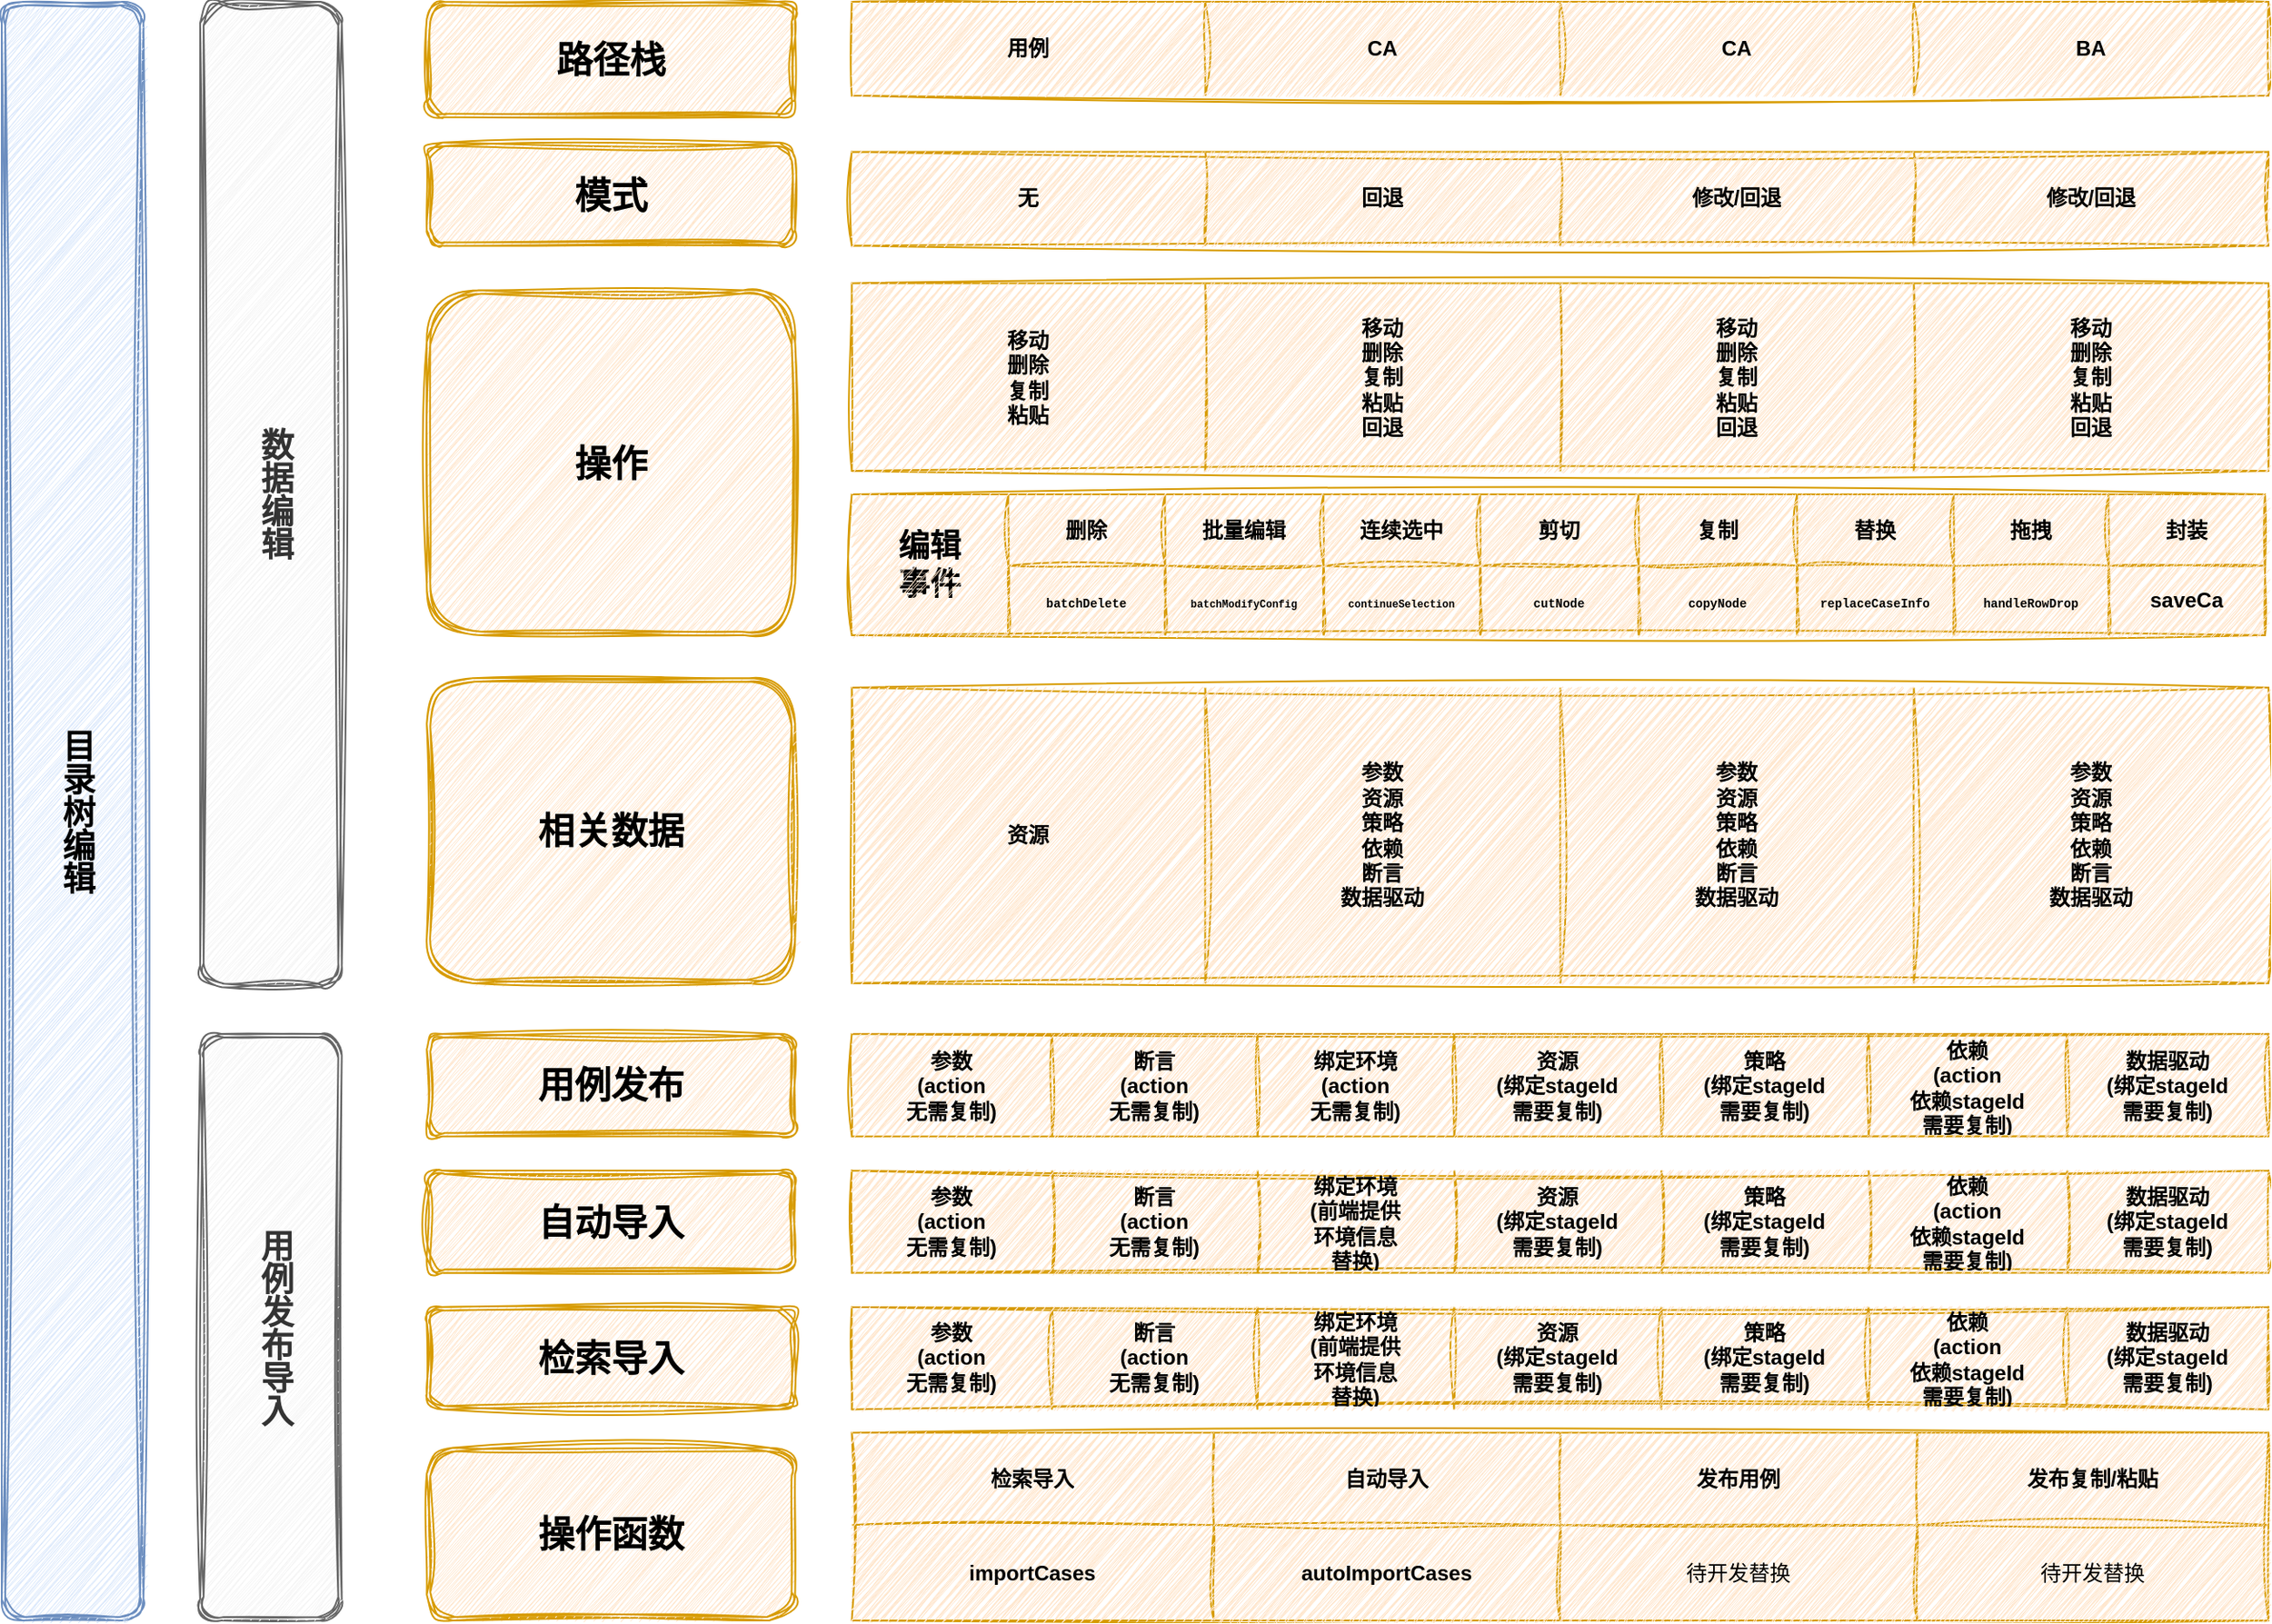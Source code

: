 <mxfile version="24.7.13">
  <diagram name="第 1 页" id="2jIvbOTID2RGHfevsf0Z">
    <mxGraphModel dx="1706" dy="1023" grid="0" gridSize="10" guides="1" tooltips="1" connect="1" arrows="1" fold="1" page="1" pageScale="1" pageWidth="1169" pageHeight="1654" math="0" shadow="0">
      <root>
        <mxCell id="0" />
        <mxCell id="1" parent="0" />
        <mxCell id="aJzNuYuJcPRWzjmUSJ6a-50" value="&lt;div style=&quot;&quot;&gt;&lt;span style=&quot;font-family: Verdana; background-color: initial;&quot;&gt;&lt;font style=&quot;font-size: 19px;&quot;&gt;&lt;b&gt;目录树编辑&lt;/b&gt;&lt;/font&gt;&lt;/span&gt;&lt;br&gt;&lt;/div&gt;" style="shape=ext;double=1;rounded=1;whiteSpace=wrap;html=1;align=center;verticalAlign=middle;fontFamily=Helvetica;fontSize=12;sketch=1;curveFitting=1;jiggle=2;fillColor=#dae8fc;strokeColor=#6c8ebf;horizontal=1;textDirection=vertical-lr;" parent="1" vertex="1">
          <mxGeometry x="370" y="160" width="81.375" height="930.0" as="geometry" />
        </mxCell>
        <mxCell id="kaHUVRl_LLqGkyTW9aTp-2" value="&lt;font face=&quot;Verdana&quot;&gt;&lt;span style=&quot;font-size: 19px;&quot;&gt;&lt;b&gt;数据编辑&lt;/b&gt;&lt;/span&gt;&lt;/font&gt;" style="shape=ext;double=1;rounded=1;whiteSpace=wrap;html=1;align=center;verticalAlign=middle;fontFamily=Helvetica;fontSize=12;sketch=1;curveFitting=1;jiggle=2;fillColor=#f5f5f5;strokeColor=#666666;horizontal=1;textDirection=vertical-lr;fontColor=#333333;" parent="1" vertex="1">
          <mxGeometry x="483.925" y="160" width="81.375" height="566.087" as="geometry" />
        </mxCell>
        <mxCell id="kaHUVRl_LLqGkyTW9aTp-3" value="&lt;font face=&quot;Verdana&quot;&gt;&lt;span style=&quot;font-size: 19px;&quot;&gt;&lt;b&gt;用例发布导入&lt;/b&gt;&lt;/span&gt;&lt;/font&gt;" style="shape=ext;double=1;rounded=1;whiteSpace=wrap;html=1;align=center;verticalAlign=middle;fontFamily=Helvetica;fontSize=12;sketch=1;curveFitting=1;jiggle=2;fillColor=#f5f5f5;strokeColor=#666666;horizontal=1;textDirection=vertical-lr;fontColor=#333333;" parent="1" vertex="1">
          <mxGeometry x="483.925" y="753.043" width="81.375" height="336.957" as="geometry" />
        </mxCell>
        <mxCell id="aJzNuYuJcPRWzjmUSJ6a-13" value="" style="shape=table;startSize=0;container=1;collapsible=0;childLayout=tableLayout;fillColor=#ffe6cc;strokeColor=#d79b00;sketch=1;curveFitting=1;jiggle=2;fontStyle=1;" parent="1" vertex="1">
          <mxGeometry x="858.25" y="160" width="813.75" height="53.913" as="geometry" />
        </mxCell>
        <mxCell id="aJzNuYuJcPRWzjmUSJ6a-14" value="" style="shape=tableRow;horizontal=0;startSize=0;swimlaneHead=0;swimlaneBody=0;strokeColor=#d79b00;top=0;left=0;bottom=0;right=0;collapsible=0;dropTarget=0;fillColor=#ffe6cc;points=[[0,0.5],[1,0.5]];portConstraint=eastwest;fontStyle=1;sketch=1;curveFitting=1;jiggle=2;" parent="aJzNuYuJcPRWzjmUSJ6a-13" vertex="1">
          <mxGeometry width="813.75" height="54" as="geometry" />
        </mxCell>
        <mxCell id="aJzNuYuJcPRWzjmUSJ6a-15" value="用例" style="shape=partialRectangle;html=1;whiteSpace=wrap;connectable=0;strokeColor=#d79b00;overflow=hidden;fillColor=#ffe6cc;top=0;left=0;bottom=0;right=0;pointerEvents=1;fontStyle=1;sketch=1;curveFitting=1;jiggle=2;" parent="aJzNuYuJcPRWzjmUSJ6a-14" vertex="1">
          <mxGeometry width="203" height="54" as="geometry">
            <mxRectangle width="203" height="54" as="alternateBounds" />
          </mxGeometry>
        </mxCell>
        <mxCell id="aJzNuYuJcPRWzjmUSJ6a-16" value="CA" style="shape=partialRectangle;html=1;whiteSpace=wrap;connectable=0;strokeColor=#d79b00;overflow=hidden;fillColor=#ffe6cc;top=0;left=0;bottom=0;right=0;pointerEvents=1;fontStyle=1;sketch=1;curveFitting=1;jiggle=2;" parent="aJzNuYuJcPRWzjmUSJ6a-14" vertex="1">
          <mxGeometry x="203" width="204" height="54" as="geometry">
            <mxRectangle width="204" height="54" as="alternateBounds" />
          </mxGeometry>
        </mxCell>
        <mxCell id="aJzNuYuJcPRWzjmUSJ6a-17" value="CA" style="shape=partialRectangle;html=1;whiteSpace=wrap;connectable=0;strokeColor=#d79b00;overflow=hidden;fillColor=#ffe6cc;top=0;left=0;bottom=0;right=0;pointerEvents=1;fontStyle=1;sketch=1;curveFitting=1;jiggle=2;" parent="aJzNuYuJcPRWzjmUSJ6a-14" vertex="1">
          <mxGeometry x="407" width="203" height="54" as="geometry">
            <mxRectangle width="203" height="54" as="alternateBounds" />
          </mxGeometry>
        </mxCell>
        <mxCell id="aJzNuYuJcPRWzjmUSJ6a-18" value="BA" style="shape=partialRectangle;html=1;whiteSpace=wrap;connectable=0;strokeColor=#d79b00;overflow=hidden;fillColor=#ffe6cc;top=0;left=0;bottom=0;right=0;pointerEvents=1;fontStyle=1;sketch=1;curveFitting=1;jiggle=2;" parent="aJzNuYuJcPRWzjmUSJ6a-14" vertex="1">
          <mxGeometry x="610" width="204" height="54" as="geometry">
            <mxRectangle width="204" height="54" as="alternateBounds" />
          </mxGeometry>
        </mxCell>
        <mxCell id="aJzNuYuJcPRWzjmUSJ6a-25" value="" style="shape=table;startSize=0;container=1;collapsible=0;childLayout=tableLayout;fillColor=#ffe6cc;strokeColor=#d79b00;sketch=1;curveFitting=1;jiggle=2;fontStyle=1;" parent="1" vertex="1">
          <mxGeometry x="858.25" y="321.739" width="813.75" height="107.826" as="geometry" />
        </mxCell>
        <mxCell id="aJzNuYuJcPRWzjmUSJ6a-26" value="" style="shape=tableRow;horizontal=0;startSize=0;swimlaneHead=0;swimlaneBody=0;strokeColor=#d79b00;top=0;left=0;bottom=0;right=0;collapsible=0;dropTarget=0;fillColor=#ffe6cc;points=[[0,0.5],[1,0.5]];portConstraint=eastwest;fontStyle=1;sketch=1;curveFitting=1;jiggle=2;" parent="aJzNuYuJcPRWzjmUSJ6a-25" vertex="1">
          <mxGeometry width="813.75" height="108" as="geometry" />
        </mxCell>
        <mxCell id="aJzNuYuJcPRWzjmUSJ6a-27" value="移动&lt;div&gt;删除&lt;/div&gt;&lt;div&gt;复制&lt;/div&gt;&lt;div&gt;粘贴&lt;/div&gt;" style="shape=partialRectangle;html=1;whiteSpace=wrap;connectable=0;strokeColor=#d79b00;overflow=hidden;fillColor=#ffe6cc;top=0;left=0;bottom=0;right=0;pointerEvents=1;fontStyle=1;sketch=1;curveFitting=1;jiggle=2;" parent="aJzNuYuJcPRWzjmUSJ6a-26" vertex="1">
          <mxGeometry width="203" height="108" as="geometry">
            <mxRectangle width="203" height="108" as="alternateBounds" />
          </mxGeometry>
        </mxCell>
        <mxCell id="aJzNuYuJcPRWzjmUSJ6a-28" value="移动&lt;div&gt;删除&lt;/div&gt;&lt;div&gt;复制&lt;/div&gt;&lt;div&gt;粘贴&lt;/div&gt;&lt;div&gt;回退&lt;/div&gt;" style="shape=partialRectangle;html=1;whiteSpace=wrap;connectable=0;strokeColor=#d79b00;overflow=hidden;fillColor=#ffe6cc;top=0;left=0;bottom=0;right=0;pointerEvents=1;fontStyle=1;sketch=1;curveFitting=1;jiggle=2;" parent="aJzNuYuJcPRWzjmUSJ6a-26" vertex="1">
          <mxGeometry x="203" width="204" height="108" as="geometry">
            <mxRectangle width="204" height="108" as="alternateBounds" />
          </mxGeometry>
        </mxCell>
        <mxCell id="aJzNuYuJcPRWzjmUSJ6a-29" value="移动&lt;div&gt;删除&lt;/div&gt;&lt;div&gt;复制&lt;/div&gt;&lt;div&gt;粘贴&lt;/div&gt;&lt;div&gt;回退&lt;/div&gt;" style="shape=partialRectangle;html=1;whiteSpace=wrap;connectable=0;strokeColor=#d79b00;overflow=hidden;fillColor=#ffe6cc;top=0;left=0;bottom=0;right=0;pointerEvents=1;fontStyle=1;sketch=1;curveFitting=1;jiggle=2;" parent="aJzNuYuJcPRWzjmUSJ6a-26" vertex="1">
          <mxGeometry x="407" width="203" height="108" as="geometry">
            <mxRectangle width="203" height="108" as="alternateBounds" />
          </mxGeometry>
        </mxCell>
        <mxCell id="aJzNuYuJcPRWzjmUSJ6a-30" value="移动&lt;div&gt;删除&lt;/div&gt;&lt;div&gt;复制&lt;/div&gt;&lt;div&gt;粘贴&lt;/div&gt;&lt;div&gt;回退&lt;/div&gt;" style="shape=partialRectangle;html=1;whiteSpace=wrap;connectable=0;strokeColor=#d79b00;overflow=hidden;fillColor=#ffe6cc;top=0;left=0;bottom=0;right=0;pointerEvents=1;fontStyle=1;sketch=1;curveFitting=1;jiggle=2;" parent="aJzNuYuJcPRWzjmUSJ6a-26" vertex="1">
          <mxGeometry x="610" width="204" height="108" as="geometry">
            <mxRectangle width="204" height="108" as="alternateBounds" />
          </mxGeometry>
        </mxCell>
        <mxCell id="aJzNuYuJcPRWzjmUSJ6a-31" value="" style="shape=table;startSize=0;container=1;collapsible=0;childLayout=tableLayout;fillColor=#ffe6cc;strokeColor=#d79b00;sketch=1;curveFitting=1;jiggle=2;fontStyle=1;" parent="1" vertex="1">
          <mxGeometry x="858.25" y="246.261" width="813.75" height="53.913" as="geometry" />
        </mxCell>
        <mxCell id="aJzNuYuJcPRWzjmUSJ6a-32" value="" style="shape=tableRow;horizontal=0;startSize=0;swimlaneHead=0;swimlaneBody=0;strokeColor=#d79b00;top=0;left=0;bottom=0;right=0;collapsible=0;dropTarget=0;fillColor=#ffe6cc;points=[[0,0.5],[1,0.5]];portConstraint=eastwest;fontStyle=1;sketch=1;curveFitting=1;jiggle=2;" parent="aJzNuYuJcPRWzjmUSJ6a-31" vertex="1">
          <mxGeometry width="813.75" height="54" as="geometry" />
        </mxCell>
        <mxCell id="aJzNuYuJcPRWzjmUSJ6a-33" value="无" style="shape=partialRectangle;html=1;whiteSpace=wrap;connectable=0;strokeColor=#d79b00;overflow=hidden;fillColor=#ffe6cc;top=0;left=0;bottom=0;right=0;pointerEvents=1;fontStyle=1;sketch=1;curveFitting=1;jiggle=2;" parent="aJzNuYuJcPRWzjmUSJ6a-32" vertex="1">
          <mxGeometry width="203" height="54" as="geometry">
            <mxRectangle width="203" height="54" as="alternateBounds" />
          </mxGeometry>
        </mxCell>
        <mxCell id="aJzNuYuJcPRWzjmUSJ6a-34" value="回退" style="shape=partialRectangle;html=1;whiteSpace=wrap;connectable=0;strokeColor=#d79b00;overflow=hidden;fillColor=#ffe6cc;top=0;left=0;bottom=0;right=0;pointerEvents=1;fontStyle=1;sketch=1;curveFitting=1;jiggle=2;" parent="aJzNuYuJcPRWzjmUSJ6a-32" vertex="1">
          <mxGeometry x="203" width="204" height="54" as="geometry">
            <mxRectangle width="204" height="54" as="alternateBounds" />
          </mxGeometry>
        </mxCell>
        <mxCell id="aJzNuYuJcPRWzjmUSJ6a-35" value="修改/回退" style="shape=partialRectangle;html=1;whiteSpace=wrap;connectable=0;strokeColor=#d79b00;overflow=hidden;fillColor=#ffe6cc;top=0;left=0;bottom=0;right=0;pointerEvents=1;fontStyle=1;sketch=1;curveFitting=1;jiggle=2;" parent="aJzNuYuJcPRWzjmUSJ6a-32" vertex="1">
          <mxGeometry x="407" width="203" height="54" as="geometry">
            <mxRectangle width="203" height="54" as="alternateBounds" />
          </mxGeometry>
        </mxCell>
        <mxCell id="aJzNuYuJcPRWzjmUSJ6a-36" value="修改/回退" style="shape=partialRectangle;html=1;whiteSpace=wrap;connectable=0;strokeColor=#d79b00;overflow=hidden;fillColor=#ffe6cc;top=0;left=0;bottom=0;right=0;pointerEvents=1;fontStyle=1;sketch=1;curveFitting=1;jiggle=2;" parent="aJzNuYuJcPRWzjmUSJ6a-32" vertex="1">
          <mxGeometry x="610" width="204" height="54" as="geometry">
            <mxRectangle width="204" height="54" as="alternateBounds" />
          </mxGeometry>
        </mxCell>
        <mxCell id="aJzNuYuJcPRWzjmUSJ6a-39" value="" style="shape=table;startSize=0;container=1;collapsible=0;childLayout=tableLayout;fillColor=#ffe6cc;strokeColor=#d79b00;sketch=1;curveFitting=1;jiggle=2;fontStyle=1;" parent="1" vertex="1">
          <mxGeometry x="858.25" y="554.023" width="813.75" height="169.826" as="geometry" />
        </mxCell>
        <mxCell id="aJzNuYuJcPRWzjmUSJ6a-40" value="" style="shape=tableRow;horizontal=0;startSize=0;swimlaneHead=0;swimlaneBody=0;strokeColor=#d79b00;top=0;left=0;bottom=0;right=0;collapsible=0;dropTarget=0;fillColor=#ffe6cc;points=[[0,0.5],[1,0.5]];portConstraint=eastwest;fontStyle=1;sketch=1;curveFitting=1;jiggle=2;" parent="aJzNuYuJcPRWzjmUSJ6a-39" vertex="1">
          <mxGeometry width="813.75" height="170" as="geometry" />
        </mxCell>
        <mxCell id="aJzNuYuJcPRWzjmUSJ6a-41" value="资源" style="shape=partialRectangle;html=1;whiteSpace=wrap;connectable=0;strokeColor=#d79b00;overflow=hidden;fillColor=#ffe6cc;top=0;left=0;bottom=0;right=0;pointerEvents=1;fontStyle=1;sketch=1;curveFitting=1;jiggle=2;" parent="aJzNuYuJcPRWzjmUSJ6a-40" vertex="1">
          <mxGeometry width="203" height="170" as="geometry">
            <mxRectangle width="203" height="170" as="alternateBounds" />
          </mxGeometry>
        </mxCell>
        <mxCell id="aJzNuYuJcPRWzjmUSJ6a-42" value="&lt;div&gt;参数&lt;/div&gt;资源&lt;div&gt;策略&lt;/div&gt;&lt;div&gt;依赖&lt;/div&gt;&lt;div&gt;断言&lt;/div&gt;&lt;div&gt;数据驱动&lt;/div&gt;" style="shape=partialRectangle;html=1;whiteSpace=wrap;connectable=0;strokeColor=#d79b00;overflow=hidden;fillColor=#ffe6cc;top=0;left=0;bottom=0;right=0;pointerEvents=1;fontStyle=1;sketch=1;curveFitting=1;jiggle=2;" parent="aJzNuYuJcPRWzjmUSJ6a-40" vertex="1">
          <mxGeometry x="203" width="204" height="170" as="geometry">
            <mxRectangle width="204" height="170" as="alternateBounds" />
          </mxGeometry>
        </mxCell>
        <mxCell id="aJzNuYuJcPRWzjmUSJ6a-43" value="&lt;div&gt;参数&lt;/div&gt;资源&lt;div&gt;策略&lt;/div&gt;&lt;div&gt;依赖&lt;/div&gt;&lt;div&gt;断言&lt;/div&gt;&lt;div&gt;数据驱动&lt;/div&gt;" style="shape=partialRectangle;html=1;whiteSpace=wrap;connectable=0;strokeColor=#d79b00;overflow=hidden;fillColor=#ffe6cc;top=0;left=0;bottom=0;right=0;pointerEvents=1;fontStyle=1;sketch=1;curveFitting=1;jiggle=2;" parent="aJzNuYuJcPRWzjmUSJ6a-40" vertex="1">
          <mxGeometry x="407" width="203" height="170" as="geometry">
            <mxRectangle width="203" height="170" as="alternateBounds" />
          </mxGeometry>
        </mxCell>
        <mxCell id="aJzNuYuJcPRWzjmUSJ6a-44" value="&lt;div&gt;参数&lt;/div&gt;资源&lt;div&gt;策略&lt;/div&gt;&lt;div&gt;依赖&lt;/div&gt;&lt;div&gt;断言&lt;/div&gt;&lt;div&gt;数据驱动&lt;/div&gt;" style="shape=partialRectangle;html=1;whiteSpace=wrap;connectable=0;strokeColor=#d79b00;overflow=hidden;fillColor=#ffe6cc;top=0;left=0;bottom=0;right=0;pointerEvents=1;fontStyle=1;sketch=1;curveFitting=1;jiggle=2;" parent="aJzNuYuJcPRWzjmUSJ6a-40" vertex="1">
          <mxGeometry x="610" width="204" height="170" as="geometry">
            <mxRectangle width="204" height="170" as="alternateBounds" />
          </mxGeometry>
        </mxCell>
        <mxCell id="aJzNuYuJcPRWzjmUSJ6a-46" value="&lt;span style=&quot;font-size: 21px; font-weight: 700; text-wrap: nowrap;&quot;&gt;路径栈&lt;/span&gt;" style="shape=ext;double=1;rounded=1;whiteSpace=wrap;html=1;strokeColor=#d79b00;align=center;verticalAlign=middle;fontFamily=Helvetica;fontSize=12;fillColor=#ffe6cc;sketch=1;curveFitting=1;jiggle=2;" parent="1" vertex="1">
          <mxGeometry x="614.125" y="160.0" width="211.575" height="66.259" as="geometry" />
        </mxCell>
        <mxCell id="aJzNuYuJcPRWzjmUSJ6a-47" value="&lt;span style=&quot;font-size: 21px; text-wrap: nowrap;&quot;&gt;&lt;b&gt;操作&lt;/b&gt;&lt;/span&gt;" style="shape=ext;double=1;rounded=1;whiteSpace=wrap;html=1;strokeColor=#d79b00;align=center;verticalAlign=middle;fontFamily=Helvetica;fontSize=12;fillColor=#ffe6cc;sketch=1;curveFitting=1;jiggle=2;" parent="1" vertex="1">
          <mxGeometry x="614.125" y="325.783" width="211.575" height="198.13" as="geometry" />
        </mxCell>
        <mxCell id="aJzNuYuJcPRWzjmUSJ6a-48" value="&lt;span style=&quot;font-size: 21px; font-weight: 700; text-wrap: nowrap;&quot;&gt;模式&lt;/span&gt;" style="shape=ext;double=1;rounded=1;whiteSpace=wrap;html=1;strokeColor=#d79b00;align=center;verticalAlign=middle;fontFamily=Helvetica;fontSize=12;fillColor=#ffe6cc;sketch=1;curveFitting=1;jiggle=2;" parent="1" vertex="1">
          <mxGeometry x="614.125" y="240.87" width="211.575" height="59.304" as="geometry" />
        </mxCell>
        <mxCell id="aJzNuYuJcPRWzjmUSJ6a-49" value="&lt;span style=&quot;font-size: 21px; font-weight: 700; text-wrap: nowrap;&quot;&gt;相关数据&lt;/span&gt;" style="shape=ext;double=1;rounded=1;whiteSpace=wrap;html=1;strokeColor=#d79b00;align=center;verticalAlign=middle;fontFamily=Helvetica;fontSize=12;fillColor=#ffe6cc;sketch=1;curveFitting=1;jiggle=2;" parent="1" vertex="1">
          <mxGeometry x="614.125" y="548.632" width="211.575" height="175.217" as="geometry" />
        </mxCell>
        <mxCell id="kaHUVRl_LLqGkyTW9aTp-51" value="" style="shape=table;startSize=0;container=1;collapsible=0;childLayout=tableLayout;sketch=1;curveFitting=1;jiggle=2;fillColor=#ffe6cc;strokeColor=#d79b00;fontStyle=1" parent="1" vertex="1">
          <mxGeometry x="858.25" y="443.04" width="811.75" height="80.87" as="geometry" />
        </mxCell>
        <mxCell id="kaHUVRl_LLqGkyTW9aTp-52" value="" style="shape=tableRow;horizontal=0;startSize=0;swimlaneHead=0;swimlaneBody=0;strokeColor=#d79b00;top=0;left=0;bottom=0;right=0;collapsible=0;dropTarget=0;fillColor=#ffe6cc;points=[[0,0.5],[1,0.5]];portConstraint=eastwest;sketch=1;curveFitting=1;jiggle=2;fontStyle=1" parent="kaHUVRl_LLqGkyTW9aTp-51" vertex="1">
          <mxGeometry width="811.75" height="41" as="geometry" />
        </mxCell>
        <mxCell id="kaHUVRl_LLqGkyTW9aTp-53" value="&lt;font style=&quot;font-size: 18px;&quot;&gt;&lt;span&gt;编辑&lt;/span&gt;&lt;/font&gt;&lt;div style=&quot;font-size: 18px;&quot;&gt;&lt;font style=&quot;font-size: 18px;&quot;&gt;&lt;span&gt;事件&lt;/span&gt;&lt;/font&gt;&lt;/div&gt;" style="shape=partialRectangle;html=1;whiteSpace=wrap;connectable=0;strokeColor=#d79b00;overflow=hidden;fillColor=#ffe6cc;top=0;left=0;bottom=0;right=0;pointerEvents=1;sketch=1;curveFitting=1;jiggle=2;rowspan=2;colspan=1;fontStyle=1" parent="kaHUVRl_LLqGkyTW9aTp-52" vertex="1">
          <mxGeometry width="90" height="81" as="geometry">
            <mxRectangle width="90" height="41" as="alternateBounds" />
          </mxGeometry>
        </mxCell>
        <mxCell id="kaHUVRl_LLqGkyTW9aTp-54" value="&lt;span&gt;删除&lt;/span&gt;" style="shape=partialRectangle;html=1;whiteSpace=wrap;connectable=0;strokeColor=#d79b00;overflow=hidden;fillColor=#ffe6cc;top=0;left=0;bottom=0;right=0;pointerEvents=1;sketch=1;curveFitting=1;jiggle=2;fontStyle=1" parent="kaHUVRl_LLqGkyTW9aTp-52" vertex="1">
          <mxGeometry x="90" width="90" height="41" as="geometry">
            <mxRectangle width="90" height="41" as="alternateBounds" />
          </mxGeometry>
        </mxCell>
        <mxCell id="kaHUVRl_LLqGkyTW9aTp-55" value="&lt;span&gt;批量编辑&lt;/span&gt;" style="shape=partialRectangle;html=1;whiteSpace=wrap;connectable=0;strokeColor=#d79b00;overflow=hidden;fillColor=#ffe6cc;top=0;left=0;bottom=0;right=0;pointerEvents=1;sketch=1;curveFitting=1;jiggle=2;fontStyle=1" parent="kaHUVRl_LLqGkyTW9aTp-52" vertex="1">
          <mxGeometry x="180" width="91" height="41" as="geometry">
            <mxRectangle width="91" height="41" as="alternateBounds" />
          </mxGeometry>
        </mxCell>
        <mxCell id="kaHUVRl_LLqGkyTW9aTp-56" value="&lt;span style=&quot;&quot;&gt;连续选中&lt;/span&gt;" style="shape=partialRectangle;html=1;whiteSpace=wrap;connectable=0;strokeColor=#d79b00;overflow=hidden;fillColor=#ffe6cc;top=0;left=0;bottom=0;right=0;pointerEvents=1;sketch=1;curveFitting=1;jiggle=2;fontStyle=1" parent="kaHUVRl_LLqGkyTW9aTp-52" vertex="1">
          <mxGeometry x="271" width="90" height="41" as="geometry">
            <mxRectangle width="90" height="41" as="alternateBounds" />
          </mxGeometry>
        </mxCell>
        <mxCell id="kaHUVRl_LLqGkyTW9aTp-57" value="&lt;span style=&quot;&quot;&gt;剪切&lt;/span&gt;" style="shape=partialRectangle;html=1;whiteSpace=wrap;connectable=0;strokeColor=#d79b00;overflow=hidden;fillColor=#ffe6cc;top=0;left=0;bottom=0;right=0;pointerEvents=1;sketch=1;curveFitting=1;jiggle=2;fontStyle=1" parent="kaHUVRl_LLqGkyTW9aTp-52" vertex="1">
          <mxGeometry x="361" width="91" height="41" as="geometry">
            <mxRectangle width="91" height="41" as="alternateBounds" />
          </mxGeometry>
        </mxCell>
        <mxCell id="kaHUVRl_LLqGkyTW9aTp-58" value="&lt;span style=&quot;&quot;&gt;复制&lt;/span&gt;" style="shape=partialRectangle;html=1;whiteSpace=wrap;connectable=0;strokeColor=#d79b00;overflow=hidden;fillColor=#ffe6cc;top=0;left=0;bottom=0;right=0;pointerEvents=1;sketch=1;curveFitting=1;jiggle=2;fontStyle=1" parent="kaHUVRl_LLqGkyTW9aTp-52" vertex="1">
          <mxGeometry x="452" width="91" height="41" as="geometry">
            <mxRectangle width="91" height="41" as="alternateBounds" />
          </mxGeometry>
        </mxCell>
        <mxCell id="kaHUVRl_LLqGkyTW9aTp-59" value="&lt;span style=&quot;&quot;&gt;替换&lt;/span&gt;" style="shape=partialRectangle;html=1;whiteSpace=wrap;connectable=0;strokeColor=#d79b00;overflow=hidden;fillColor=#ffe6cc;top=0;left=0;bottom=0;right=0;pointerEvents=1;sketch=1;curveFitting=1;jiggle=2;fontStyle=1" parent="kaHUVRl_LLqGkyTW9aTp-52" vertex="1">
          <mxGeometry x="543" width="90" height="41" as="geometry">
            <mxRectangle width="90" height="41" as="alternateBounds" />
          </mxGeometry>
        </mxCell>
        <mxCell id="kaHUVRl_LLqGkyTW9aTp-84" value="&lt;span style=&quot;&quot;&gt;拖拽&lt;/span&gt;" style="shape=partialRectangle;html=1;whiteSpace=wrap;connectable=0;strokeColor=#d79b00;overflow=hidden;fillColor=#ffe6cc;top=0;left=0;bottom=0;right=0;pointerEvents=1;sketch=1;curveFitting=1;jiggle=2;fontStyle=1" parent="kaHUVRl_LLqGkyTW9aTp-52" vertex="1">
          <mxGeometry x="633" width="89" height="41" as="geometry">
            <mxRectangle width="89" height="41" as="alternateBounds" />
          </mxGeometry>
        </mxCell>
        <mxCell id="EVQt4OnS-cqMupzdGhZp-2" value="&lt;span style=&quot;&quot;&gt;封装&lt;/span&gt;" style="shape=partialRectangle;html=1;whiteSpace=wrap;connectable=0;strokeColor=#d79b00;overflow=hidden;fillColor=#ffe6cc;top=0;left=0;bottom=0;right=0;pointerEvents=1;sketch=1;curveFitting=1;jiggle=2;fontStyle=1" vertex="1" parent="kaHUVRl_LLqGkyTW9aTp-52">
          <mxGeometry x="722" width="90" height="41" as="geometry">
            <mxRectangle width="90" height="41" as="alternateBounds" />
          </mxGeometry>
        </mxCell>
        <mxCell id="kaHUVRl_LLqGkyTW9aTp-60" value="" style="shape=tableRow;horizontal=0;startSize=0;swimlaneHead=0;swimlaneBody=0;strokeColor=#d79b00;top=0;left=0;bottom=0;right=0;collapsible=0;dropTarget=0;fillColor=#ffe6cc;points=[[0,0.5],[1,0.5]];portConstraint=eastwest;sketch=1;curveFitting=1;jiggle=2;fontStyle=1" parent="kaHUVRl_LLqGkyTW9aTp-51" vertex="1">
          <mxGeometry y="41" width="811.75" height="40" as="geometry" />
        </mxCell>
        <mxCell id="kaHUVRl_LLqGkyTW9aTp-61" value="" style="shape=partialRectangle;html=1;whiteSpace=wrap;connectable=0;strokeColor=#b85450;overflow=hidden;fillColor=#f8cecc;top=0;left=0;bottom=0;right=0;pointerEvents=1;sketch=1;curveFitting=1;jiggle=2;" parent="kaHUVRl_LLqGkyTW9aTp-60" vertex="1" visible="0">
          <mxGeometry width="90" height="40" as="geometry">
            <mxRectangle width="90" height="40" as="alternateBounds" />
          </mxGeometry>
        </mxCell>
        <mxCell id="kaHUVRl_LLqGkyTW9aTp-62" value="&lt;span style=&quot;font-family: Consolas, &amp;quot;Courier New&amp;quot;, monospace; font-size: 7px; white-space: pre;&quot;&gt;batchDelete&lt;/span&gt;" style="shape=partialRectangle;html=1;whiteSpace=wrap;connectable=0;strokeColor=#d79b00;overflow=hidden;fillColor=#ffe6cc;top=0;left=0;bottom=0;right=0;pointerEvents=1;sketch=1;curveFitting=1;jiggle=2;fontStyle=1" parent="kaHUVRl_LLqGkyTW9aTp-60" vertex="1">
          <mxGeometry x="90" width="90" height="40" as="geometry">
            <mxRectangle width="90" height="40" as="alternateBounds" />
          </mxGeometry>
        </mxCell>
        <mxCell id="kaHUVRl_LLqGkyTW9aTp-63" value="&lt;span style=&quot;font-family: Consolas, &amp;quot;Courier New&amp;quot;, monospace; white-space: pre;&quot;&gt;&lt;font style=&quot;font-size: 6px;&quot;&gt;batchModifyConfig&lt;/font&gt;&lt;/span&gt;" style="shape=partialRectangle;html=1;whiteSpace=wrap;connectable=0;strokeColor=#d79b00;overflow=hidden;fillColor=#ffe6cc;top=0;left=0;bottom=0;right=0;pointerEvents=1;sketch=1;curveFitting=1;jiggle=2;fontStyle=1" parent="kaHUVRl_LLqGkyTW9aTp-60" vertex="1">
          <mxGeometry x="180" width="91" height="40" as="geometry">
            <mxRectangle width="91" height="40" as="alternateBounds" />
          </mxGeometry>
        </mxCell>
        <mxCell id="kaHUVRl_LLqGkyTW9aTp-64" value="&lt;span style=&quot;font-family: Consolas, &amp;quot;Courier New&amp;quot;, monospace; font-size: 6px; white-space: pre;&quot;&gt;continueSelection&lt;/span&gt;" style="shape=partialRectangle;html=1;whiteSpace=wrap;connectable=0;strokeColor=#d79b00;overflow=hidden;fillColor=#ffe6cc;top=0;left=0;bottom=0;right=0;pointerEvents=1;sketch=1;curveFitting=1;jiggle=2;fontStyle=1" parent="kaHUVRl_LLqGkyTW9aTp-60" vertex="1">
          <mxGeometry x="271" width="90" height="40" as="geometry">
            <mxRectangle width="90" height="40" as="alternateBounds" />
          </mxGeometry>
        </mxCell>
        <mxCell id="kaHUVRl_LLqGkyTW9aTp-65" value="&lt;span style=&quot;font-family: Consolas, &amp;quot;Courier New&amp;quot;, monospace; font-size: 7px; white-space: pre;&quot;&gt;cutNode&lt;/span&gt;" style="shape=partialRectangle;html=1;whiteSpace=wrap;connectable=0;strokeColor=#d79b00;overflow=hidden;fillColor=#ffe6cc;top=0;left=0;bottom=0;right=0;pointerEvents=1;sketch=1;curveFitting=1;jiggle=2;fontStyle=1" parent="kaHUVRl_LLqGkyTW9aTp-60" vertex="1">
          <mxGeometry x="361" width="91" height="40" as="geometry">
            <mxRectangle width="91" height="40" as="alternateBounds" />
          </mxGeometry>
        </mxCell>
        <mxCell id="kaHUVRl_LLqGkyTW9aTp-66" value="&lt;span style=&quot;font-family: Consolas, &amp;quot;Courier New&amp;quot;, monospace; font-size: 7px; white-space: pre;&quot;&gt;copyNode&lt;/span&gt;" style="shape=partialRectangle;html=1;whiteSpace=wrap;connectable=0;strokeColor=#d79b00;overflow=hidden;fillColor=#ffe6cc;top=0;left=0;bottom=0;right=0;pointerEvents=1;sketch=1;curveFitting=1;jiggle=2;fontStyle=1" parent="kaHUVRl_LLqGkyTW9aTp-60" vertex="1">
          <mxGeometry x="452" width="91" height="40" as="geometry">
            <mxRectangle width="91" height="40" as="alternateBounds" />
          </mxGeometry>
        </mxCell>
        <mxCell id="kaHUVRl_LLqGkyTW9aTp-67" value="&lt;span style=&quot;font-family: Consolas, &amp;quot;Courier New&amp;quot;, monospace; font-size: 7px; white-space: pre;&quot;&gt;replaceCaseInfo&lt;/span&gt;" style="shape=partialRectangle;html=1;whiteSpace=wrap;connectable=0;strokeColor=#d79b00;overflow=hidden;fillColor=#ffe6cc;top=0;left=0;bottom=0;right=0;pointerEvents=1;sketch=1;curveFitting=1;jiggle=2;fontStyle=1" parent="kaHUVRl_LLqGkyTW9aTp-60" vertex="1">
          <mxGeometry x="543" width="90" height="40" as="geometry">
            <mxRectangle width="90" height="40" as="alternateBounds" />
          </mxGeometry>
        </mxCell>
        <mxCell id="kaHUVRl_LLqGkyTW9aTp-85" value="&lt;span style=&quot;font-family: Consolas, &amp;quot;Courier New&amp;quot;, monospace; font-size: 7px; white-space: pre;&quot;&gt;handleRowDrop&lt;/span&gt;" style="shape=partialRectangle;html=1;whiteSpace=wrap;connectable=0;strokeColor=#d79b00;overflow=hidden;fillColor=#ffe6cc;top=0;left=0;bottom=0;right=0;pointerEvents=1;sketch=1;curveFitting=1;jiggle=2;fontStyle=1" parent="kaHUVRl_LLqGkyTW9aTp-60" vertex="1">
          <mxGeometry x="633" width="89" height="40" as="geometry">
            <mxRectangle width="89" height="40" as="alternateBounds" />
          </mxGeometry>
        </mxCell>
        <mxCell id="EVQt4OnS-cqMupzdGhZp-3" value="&lt;span&gt;saveCa&lt;/span&gt;" style="shape=partialRectangle;html=1;whiteSpace=wrap;connectable=0;strokeColor=#d79b00;overflow=hidden;fillColor=#ffe6cc;top=0;left=0;bottom=0;right=0;pointerEvents=1;sketch=1;curveFitting=1;jiggle=2;fontStyle=1" vertex="1" parent="kaHUVRl_LLqGkyTW9aTp-60">
          <mxGeometry x="722" width="90" height="40" as="geometry">
            <mxRectangle width="90" height="40" as="alternateBounds" />
          </mxGeometry>
        </mxCell>
        <mxCell id="kaHUVRl_LLqGkyTW9aTp-92" value="&lt;span style=&quot;font-size: 21px; text-wrap: nowrap;&quot;&gt;&lt;b&gt;自动导入&lt;/b&gt;&lt;/span&gt;" style="shape=ext;double=1;rounded=1;whiteSpace=wrap;html=1;strokeColor=#d79b00;align=center;verticalAlign=middle;fontFamily=Helvetica;fontSize=12;fillColor=#ffe6cc;sketch=1;curveFitting=1;jiggle=2;" parent="1" vertex="1">
          <mxGeometry x="614.125" y="831.46" width="211.575" height="58.819" as="geometry" />
        </mxCell>
        <mxCell id="kaHUVRl_LLqGkyTW9aTp-93" value="&lt;span style=&quot;font-size: 21px; text-wrap: nowrap;&quot;&gt;&lt;b&gt;检索导入&lt;/b&gt;&lt;/span&gt;" style="shape=ext;double=1;rounded=1;whiteSpace=wrap;html=1;strokeColor=#d79b00;align=center;verticalAlign=middle;fontFamily=Helvetica;fontSize=12;fillColor=#ffe6cc;sketch=1;curveFitting=1;jiggle=2;" parent="1" vertex="1">
          <mxGeometry x="614.125" y="909.877" width="211.575" height="58.819" as="geometry" />
        </mxCell>
        <mxCell id="kaHUVRl_LLqGkyTW9aTp-94" value="&lt;span style=&quot;font-size: 21px; text-wrap: nowrap;&quot;&gt;&lt;b&gt;用例发布&lt;/b&gt;&lt;/span&gt;" style="shape=ext;double=1;rounded=1;whiteSpace=wrap;html=1;strokeColor=#d79b00;align=center;verticalAlign=middle;fontFamily=Helvetica;fontSize=12;fillColor=#ffe6cc;sketch=1;curveFitting=1;jiggle=2;" parent="1" vertex="1">
          <mxGeometry x="614.125" y="753.043" width="211.575" height="58.819" as="geometry" />
        </mxCell>
        <mxCell id="kaHUVRl_LLqGkyTW9aTp-117" value="" style="shape=table;startSize=0;container=1;collapsible=0;childLayout=tableLayout;sketch=1;curveFitting=1;jiggle=2;fillColor=#ffe6cc;strokeColor=#d79b00;" parent="1" vertex="1">
          <mxGeometry x="858.25" y="753.043" width="813.75" height="58.819" as="geometry" />
        </mxCell>
        <mxCell id="kaHUVRl_LLqGkyTW9aTp-118" value="" style="shape=tableRow;horizontal=0;startSize=0;swimlaneHead=0;swimlaneBody=0;strokeColor=#d79b00;top=0;left=0;bottom=0;right=0;collapsible=0;dropTarget=0;fillColor=#ffe6cc;points=[[0,0.5],[1,0.5]];portConstraint=eastwest;sketch=1;curveFitting=1;jiggle=2;" parent="kaHUVRl_LLqGkyTW9aTp-117" vertex="1">
          <mxGeometry width="813.75" height="59" as="geometry" />
        </mxCell>
        <mxCell id="kaHUVRl_LLqGkyTW9aTp-119" value="&lt;div style=&quot;font-weight: 700;&quot;&gt;参数&lt;/div&gt;&lt;div style=&quot;font-weight: 700;&quot;&gt;(action&lt;/div&gt;&lt;div style=&quot;font-weight: 700;&quot;&gt;无需复制)&lt;/div&gt;" style="shape=partialRectangle;html=1;whiteSpace=wrap;connectable=0;strokeColor=#d79b00;overflow=hidden;fillColor=#ffe6cc;top=0;left=0;bottom=0;right=0;pointerEvents=1;sketch=1;curveFitting=1;jiggle=2;" parent="kaHUVRl_LLqGkyTW9aTp-118" vertex="1">
          <mxGeometry width="115" height="59" as="geometry">
            <mxRectangle width="115" height="59" as="alternateBounds" />
          </mxGeometry>
        </mxCell>
        <mxCell id="kaHUVRl_LLqGkyTW9aTp-120" value="&lt;div style=&quot;font-weight: 700;&quot;&gt;&lt;div&gt;断言&lt;/div&gt;&lt;div&gt;&lt;div&gt;(action&lt;/div&gt;&lt;div&gt;无需复制)&lt;/div&gt;&lt;/div&gt;&lt;/div&gt;" style="shape=partialRectangle;html=1;whiteSpace=wrap;connectable=0;strokeColor=#d79b00;overflow=hidden;fillColor=#ffe6cc;top=0;left=0;bottom=0;right=0;pointerEvents=1;sketch=1;curveFitting=1;jiggle=2;" parent="kaHUVRl_LLqGkyTW9aTp-118" vertex="1">
          <mxGeometry x="115" width="118" height="59" as="geometry">
            <mxRectangle width="118" height="59" as="alternateBounds" />
          </mxGeometry>
        </mxCell>
        <mxCell id="kaHUVRl_LLqGkyTW9aTp-121" value="&lt;div style=&quot;font-weight: 700;&quot;&gt;&lt;b&gt;绑定环境&lt;/b&gt;&lt;br style=&quot;font-weight: 400;&quot;&gt;&lt;div style=&quot;font-weight: 400;&quot;&gt;&lt;div style=&quot;font-weight: 700;&quot;&gt;&lt;div&gt;(&lt;span style=&quot;background-color: initial;&quot;&gt;action&lt;/span&gt;&lt;/div&gt;&lt;div&gt;&lt;span style=&quot;background-color: initial;&quot;&gt;无需复制&lt;/span&gt;&lt;span style=&quot;background-color: initial;&quot;&gt;)&lt;/span&gt;&lt;/div&gt;&lt;/div&gt;&lt;/div&gt;&lt;/div&gt;" style="shape=partialRectangle;html=1;whiteSpace=wrap;connectable=0;strokeColor=#d79b00;overflow=hidden;fillColor=#ffe6cc;top=0;left=0;bottom=0;right=0;pointerEvents=1;sketch=1;curveFitting=1;jiggle=2;" parent="kaHUVRl_LLqGkyTW9aTp-118" vertex="1">
          <mxGeometry x="233" width="113" height="59" as="geometry">
            <mxRectangle width="113" height="59" as="alternateBounds" />
          </mxGeometry>
        </mxCell>
        <mxCell id="kaHUVRl_LLqGkyTW9aTp-122" value="&lt;span style=&quot;font-weight: 700;&quot;&gt;资源&lt;/span&gt;&lt;div&gt;&lt;div style=&quot;font-weight: 700;&quot;&gt;(绑定stageId&lt;/div&gt;&lt;div style=&quot;font-weight: 700;&quot;&gt;需要复制&lt;span style=&quot;background-color: initial;&quot;&gt;)&lt;/span&gt;&lt;/div&gt;&lt;/div&gt;" style="shape=partialRectangle;html=1;whiteSpace=wrap;connectable=0;strokeColor=#d79b00;overflow=hidden;fillColor=#ffe6cc;top=0;left=0;bottom=0;right=0;pointerEvents=1;sketch=1;curveFitting=1;jiggle=2;" parent="kaHUVRl_LLqGkyTW9aTp-118" vertex="1">
          <mxGeometry x="346" width="119" height="59" as="geometry">
            <mxRectangle width="119" height="59" as="alternateBounds" />
          </mxGeometry>
        </mxCell>
        <mxCell id="kaHUVRl_LLqGkyTW9aTp-123" value="&lt;div style=&quot;font-weight: 700;&quot;&gt;策略&lt;/div&gt;&lt;div style=&quot;font-weight: 700;&quot;&gt;&lt;div&gt;(绑定stageId&lt;/div&gt;&lt;div&gt;需要复制&lt;span style=&quot;background-color: initial;&quot;&gt;)&lt;/span&gt;&lt;/div&gt;&lt;/div&gt;" style="shape=partialRectangle;html=1;whiteSpace=wrap;connectable=0;strokeColor=#d79b00;overflow=hidden;fillColor=#ffe6cc;top=0;left=0;bottom=0;right=0;pointerEvents=1;sketch=1;curveFitting=1;jiggle=2;" parent="kaHUVRl_LLqGkyTW9aTp-118" vertex="1">
          <mxGeometry x="465" width="119" height="59" as="geometry">
            <mxRectangle width="119" height="59" as="alternateBounds" />
          </mxGeometry>
        </mxCell>
        <mxCell id="kaHUVRl_LLqGkyTW9aTp-124" value="&lt;div style=&quot;font-weight: 700;&quot;&gt;依赖&lt;/div&gt;&lt;div style=&quot;font-weight: 700;&quot;&gt;&lt;div&gt;(action&lt;/div&gt;&lt;div&gt;依赖stageId&lt;/div&gt;&lt;div&gt;需要复制)&lt;/div&gt;&lt;/div&gt;" style="shape=partialRectangle;html=1;whiteSpace=wrap;connectable=0;strokeColor=#d79b00;overflow=hidden;fillColor=#ffe6cc;top=0;left=0;bottom=0;right=0;pointerEvents=1;sketch=1;curveFitting=1;jiggle=2;" parent="kaHUVRl_LLqGkyTW9aTp-118" vertex="1">
          <mxGeometry x="584" width="114" height="59" as="geometry">
            <mxRectangle width="114" height="59" as="alternateBounds" />
          </mxGeometry>
        </mxCell>
        <mxCell id="kaHUVRl_LLqGkyTW9aTp-141" value="&lt;div style=&quot;font-weight: 700;&quot;&gt;数据驱动&lt;div style=&quot;font-weight: 400;&quot;&gt;&lt;div style=&quot;font-weight: 700;&quot;&gt;&lt;div&gt;(绑定stageId&lt;/div&gt;&lt;div&gt;需要复制&lt;span style=&quot;background-color: initial;&quot;&gt;)&lt;/span&gt;&lt;/div&gt;&lt;/div&gt;&lt;/div&gt;&lt;/div&gt;" style="shape=partialRectangle;html=1;whiteSpace=wrap;connectable=0;strokeColor=#d79b00;overflow=hidden;fillColor=#ffe6cc;top=0;left=0;bottom=0;right=0;pointerEvents=1;sketch=1;curveFitting=1;jiggle=2;" parent="kaHUVRl_LLqGkyTW9aTp-118" vertex="1">
          <mxGeometry x="698" width="116" height="59" as="geometry">
            <mxRectangle width="116" height="59" as="alternateBounds" />
          </mxGeometry>
        </mxCell>
        <mxCell id="kaHUVRl_LLqGkyTW9aTp-142" value="" style="shape=table;startSize=0;container=1;collapsible=0;childLayout=tableLayout;sketch=1;curveFitting=1;jiggle=2;fillColor=#ffe6cc;strokeColor=#d79b00;" parent="1" vertex="1">
          <mxGeometry x="858.25" y="831.46" width="813.75" height="58.819" as="geometry" />
        </mxCell>
        <mxCell id="kaHUVRl_LLqGkyTW9aTp-143" value="" style="shape=tableRow;horizontal=0;startSize=0;swimlaneHead=0;swimlaneBody=0;strokeColor=#d79b00;top=0;left=0;bottom=0;right=0;collapsible=0;dropTarget=0;fillColor=#ffe6cc;points=[[0,0.5],[1,0.5]];portConstraint=eastwest;sketch=1;curveFitting=1;jiggle=2;" parent="kaHUVRl_LLqGkyTW9aTp-142" vertex="1">
          <mxGeometry width="813.75" height="59" as="geometry" />
        </mxCell>
        <mxCell id="kaHUVRl_LLqGkyTW9aTp-144" value="&lt;div style=&quot;font-weight: 700;&quot;&gt;参数&lt;/div&gt;&lt;div style=&quot;font-weight: 700;&quot;&gt;(action&lt;/div&gt;&lt;div style=&quot;font-weight: 700;&quot;&gt;无需复制)&lt;/div&gt;" style="shape=partialRectangle;html=1;whiteSpace=wrap;connectable=0;strokeColor=#d79b00;overflow=hidden;fillColor=#ffe6cc;top=0;left=0;bottom=0;right=0;pointerEvents=1;sketch=1;curveFitting=1;jiggle=2;" parent="kaHUVRl_LLqGkyTW9aTp-143" vertex="1">
          <mxGeometry width="115" height="59" as="geometry">
            <mxRectangle width="115" height="59" as="alternateBounds" />
          </mxGeometry>
        </mxCell>
        <mxCell id="kaHUVRl_LLqGkyTW9aTp-145" value="&lt;div style=&quot;font-weight: 700;&quot;&gt;&lt;div&gt;断言&lt;/div&gt;&lt;div&gt;&lt;div&gt;(action&lt;/div&gt;&lt;div&gt;无需复制)&lt;/div&gt;&lt;/div&gt;&lt;/div&gt;" style="shape=partialRectangle;html=1;whiteSpace=wrap;connectable=0;strokeColor=#d79b00;overflow=hidden;fillColor=#ffe6cc;top=0;left=0;bottom=0;right=0;pointerEvents=1;sketch=1;curveFitting=1;jiggle=2;" parent="kaHUVRl_LLqGkyTW9aTp-143" vertex="1">
          <mxGeometry x="115" width="118" height="59" as="geometry">
            <mxRectangle width="118" height="59" as="alternateBounds" />
          </mxGeometry>
        </mxCell>
        <mxCell id="kaHUVRl_LLqGkyTW9aTp-146" value="&lt;div style=&quot;font-weight: 700;&quot;&gt;&lt;b&gt;绑定环境&lt;/b&gt;&lt;br style=&quot;font-weight: 400;&quot;&gt;&lt;div style=&quot;font-weight: 400;&quot;&gt;&lt;div style=&quot;font-weight: 700;&quot;&gt;&lt;div&gt;(前端提供&lt;/div&gt;&lt;div&gt;&lt;span style=&quot;background-color: initial;&quot;&gt;环境信息&lt;/span&gt;&lt;/div&gt;&lt;div&gt;&lt;span style=&quot;background-color: initial;&quot;&gt;替换)&lt;/span&gt;&lt;/div&gt;&lt;/div&gt;&lt;/div&gt;&lt;/div&gt;" style="shape=partialRectangle;html=1;whiteSpace=wrap;connectable=0;strokeColor=#d79b00;overflow=hidden;fillColor=#ffe6cc;top=0;left=0;bottom=0;right=0;pointerEvents=1;sketch=1;curveFitting=1;jiggle=2;" parent="kaHUVRl_LLqGkyTW9aTp-143" vertex="1">
          <mxGeometry x="233" width="113" height="59" as="geometry">
            <mxRectangle width="113" height="59" as="alternateBounds" />
          </mxGeometry>
        </mxCell>
        <mxCell id="kaHUVRl_LLqGkyTW9aTp-147" value="&lt;span style=&quot;font-weight: 700;&quot;&gt;资源&lt;/span&gt;&lt;div&gt;&lt;div style=&quot;font-weight: 700;&quot;&gt;(绑定stageId&lt;/div&gt;&lt;div style=&quot;font-weight: 700;&quot;&gt;需要复制&lt;span style=&quot;background-color: initial;&quot;&gt;)&lt;/span&gt;&lt;/div&gt;&lt;/div&gt;" style="shape=partialRectangle;html=1;whiteSpace=wrap;connectable=0;strokeColor=#d79b00;overflow=hidden;fillColor=#ffe6cc;top=0;left=0;bottom=0;right=0;pointerEvents=1;sketch=1;curveFitting=1;jiggle=2;" parent="kaHUVRl_LLqGkyTW9aTp-143" vertex="1">
          <mxGeometry x="346" width="119" height="59" as="geometry">
            <mxRectangle width="119" height="59" as="alternateBounds" />
          </mxGeometry>
        </mxCell>
        <mxCell id="kaHUVRl_LLqGkyTW9aTp-148" value="&lt;div style=&quot;font-weight: 700;&quot;&gt;策略&lt;/div&gt;&lt;div style=&quot;font-weight: 700;&quot;&gt;&lt;div&gt;(绑定stageId&lt;/div&gt;&lt;div&gt;需要复制&lt;span style=&quot;background-color: initial;&quot;&gt;)&lt;/span&gt;&lt;/div&gt;&lt;/div&gt;" style="shape=partialRectangle;html=1;whiteSpace=wrap;connectable=0;strokeColor=#d79b00;overflow=hidden;fillColor=#ffe6cc;top=0;left=0;bottom=0;right=0;pointerEvents=1;sketch=1;curveFitting=1;jiggle=2;" parent="kaHUVRl_LLqGkyTW9aTp-143" vertex="1">
          <mxGeometry x="465" width="119" height="59" as="geometry">
            <mxRectangle width="119" height="59" as="alternateBounds" />
          </mxGeometry>
        </mxCell>
        <mxCell id="kaHUVRl_LLqGkyTW9aTp-149" value="&lt;div style=&quot;font-weight: 700;&quot;&gt;依赖&lt;/div&gt;&lt;div style=&quot;font-weight: 700;&quot;&gt;&lt;div&gt;(action&lt;/div&gt;&lt;div&gt;依赖stageId&lt;/div&gt;&lt;div&gt;需要复制)&lt;/div&gt;&lt;/div&gt;" style="shape=partialRectangle;html=1;whiteSpace=wrap;connectable=0;strokeColor=#d79b00;overflow=hidden;fillColor=#ffe6cc;top=0;left=0;bottom=0;right=0;pointerEvents=1;sketch=1;curveFitting=1;jiggle=2;" parent="kaHUVRl_LLqGkyTW9aTp-143" vertex="1">
          <mxGeometry x="584" width="114" height="59" as="geometry">
            <mxRectangle width="114" height="59" as="alternateBounds" />
          </mxGeometry>
        </mxCell>
        <mxCell id="kaHUVRl_LLqGkyTW9aTp-150" value="&lt;div style=&quot;font-weight: 700;&quot;&gt;数据驱动&lt;div style=&quot;font-weight: 400;&quot;&gt;&lt;div style=&quot;font-weight: 700;&quot;&gt;&lt;div&gt;(绑定stageId&lt;/div&gt;&lt;div&gt;需要复制&lt;span style=&quot;background-color: initial;&quot;&gt;)&lt;/span&gt;&lt;/div&gt;&lt;/div&gt;&lt;/div&gt;&lt;/div&gt;" style="shape=partialRectangle;html=1;whiteSpace=wrap;connectable=0;strokeColor=#d79b00;overflow=hidden;fillColor=#ffe6cc;top=0;left=0;bottom=0;right=0;pointerEvents=1;sketch=1;curveFitting=1;jiggle=2;" parent="kaHUVRl_LLqGkyTW9aTp-143" vertex="1">
          <mxGeometry x="698" width="116" height="59" as="geometry">
            <mxRectangle width="116" height="59" as="alternateBounds" />
          </mxGeometry>
        </mxCell>
        <mxCell id="kaHUVRl_LLqGkyTW9aTp-151" value="" style="shape=table;startSize=0;container=1;collapsible=0;childLayout=tableLayout;sketch=1;curveFitting=1;jiggle=2;fillColor=#ffe6cc;strokeColor=#d79b00;" parent="1" vertex="1">
          <mxGeometry x="858.25" y="909.877" width="813.75" height="58.819" as="geometry" />
        </mxCell>
        <mxCell id="kaHUVRl_LLqGkyTW9aTp-152" value="" style="shape=tableRow;horizontal=0;startSize=0;swimlaneHead=0;swimlaneBody=0;strokeColor=#d79b00;top=0;left=0;bottom=0;right=0;collapsible=0;dropTarget=0;fillColor=#ffe6cc;points=[[0,0.5],[1,0.5]];portConstraint=eastwest;sketch=1;curveFitting=1;jiggle=2;" parent="kaHUVRl_LLqGkyTW9aTp-151" vertex="1">
          <mxGeometry width="813.75" height="59" as="geometry" />
        </mxCell>
        <mxCell id="kaHUVRl_LLqGkyTW9aTp-153" value="&lt;div style=&quot;font-weight: 700;&quot;&gt;参数&lt;/div&gt;&lt;div style=&quot;font-weight: 700;&quot;&gt;(action&lt;/div&gt;&lt;div style=&quot;font-weight: 700;&quot;&gt;无需复制)&lt;/div&gt;" style="shape=partialRectangle;html=1;whiteSpace=wrap;connectable=0;strokeColor=#d79b00;overflow=hidden;fillColor=#ffe6cc;top=0;left=0;bottom=0;right=0;pointerEvents=1;sketch=1;curveFitting=1;jiggle=2;" parent="kaHUVRl_LLqGkyTW9aTp-152" vertex="1">
          <mxGeometry width="115" height="59" as="geometry">
            <mxRectangle width="115" height="59" as="alternateBounds" />
          </mxGeometry>
        </mxCell>
        <mxCell id="kaHUVRl_LLqGkyTW9aTp-154" value="&lt;div style=&quot;font-weight: 700;&quot;&gt;&lt;div&gt;断言&lt;/div&gt;&lt;div&gt;&lt;div&gt;(action&lt;/div&gt;&lt;div&gt;无需复制)&lt;/div&gt;&lt;/div&gt;&lt;/div&gt;" style="shape=partialRectangle;html=1;whiteSpace=wrap;connectable=0;strokeColor=#d79b00;overflow=hidden;fillColor=#ffe6cc;top=0;left=0;bottom=0;right=0;pointerEvents=1;sketch=1;curveFitting=1;jiggle=2;" parent="kaHUVRl_LLqGkyTW9aTp-152" vertex="1">
          <mxGeometry x="115" width="118" height="59" as="geometry">
            <mxRectangle width="118" height="59" as="alternateBounds" />
          </mxGeometry>
        </mxCell>
        <mxCell id="kaHUVRl_LLqGkyTW9aTp-155" value="&lt;div style=&quot;font-weight: 700;&quot;&gt;&lt;b&gt;绑定环境&lt;/b&gt;&lt;br style=&quot;font-weight: 400;&quot;&gt;&lt;div style=&quot;font-weight: 400;&quot;&gt;&lt;div style=&quot;font-weight: 700;&quot;&gt;&lt;div&gt;(前端提供&lt;/div&gt;&lt;div&gt;&lt;span style=&quot;background-color: initial;&quot;&gt;环境信息&lt;/span&gt;&lt;/div&gt;&lt;div&gt;&lt;span style=&quot;background-color: initial;&quot;&gt;替换)&lt;/span&gt;&lt;/div&gt;&lt;/div&gt;&lt;/div&gt;&lt;/div&gt;" style="shape=partialRectangle;html=1;whiteSpace=wrap;connectable=0;strokeColor=#d79b00;overflow=hidden;fillColor=#ffe6cc;top=0;left=0;bottom=0;right=0;pointerEvents=1;sketch=1;curveFitting=1;jiggle=2;" parent="kaHUVRl_LLqGkyTW9aTp-152" vertex="1">
          <mxGeometry x="233" width="113" height="59" as="geometry">
            <mxRectangle width="113" height="59" as="alternateBounds" />
          </mxGeometry>
        </mxCell>
        <mxCell id="kaHUVRl_LLqGkyTW9aTp-156" value="&lt;span style=&quot;font-weight: 700;&quot;&gt;资源&lt;/span&gt;&lt;div&gt;&lt;div style=&quot;font-weight: 700;&quot;&gt;(绑定stageId&lt;/div&gt;&lt;div style=&quot;font-weight: 700;&quot;&gt;需要复制&lt;span style=&quot;background-color: initial;&quot;&gt;)&lt;/span&gt;&lt;/div&gt;&lt;/div&gt;" style="shape=partialRectangle;html=1;whiteSpace=wrap;connectable=0;strokeColor=#d79b00;overflow=hidden;fillColor=#ffe6cc;top=0;left=0;bottom=0;right=0;pointerEvents=1;sketch=1;curveFitting=1;jiggle=2;" parent="kaHUVRl_LLqGkyTW9aTp-152" vertex="1">
          <mxGeometry x="346" width="119" height="59" as="geometry">
            <mxRectangle width="119" height="59" as="alternateBounds" />
          </mxGeometry>
        </mxCell>
        <mxCell id="kaHUVRl_LLqGkyTW9aTp-157" value="&lt;div style=&quot;font-weight: 700;&quot;&gt;策略&lt;/div&gt;&lt;div style=&quot;font-weight: 700;&quot;&gt;&lt;div&gt;(绑定stageId&lt;/div&gt;&lt;div&gt;需要复制&lt;span style=&quot;background-color: initial;&quot;&gt;)&lt;/span&gt;&lt;/div&gt;&lt;/div&gt;" style="shape=partialRectangle;html=1;whiteSpace=wrap;connectable=0;strokeColor=#d79b00;overflow=hidden;fillColor=#ffe6cc;top=0;left=0;bottom=0;right=0;pointerEvents=1;sketch=1;curveFitting=1;jiggle=2;" parent="kaHUVRl_LLqGkyTW9aTp-152" vertex="1">
          <mxGeometry x="465" width="119" height="59" as="geometry">
            <mxRectangle width="119" height="59" as="alternateBounds" />
          </mxGeometry>
        </mxCell>
        <mxCell id="kaHUVRl_LLqGkyTW9aTp-158" value="&lt;div style=&quot;font-weight: 700;&quot;&gt;依赖&lt;/div&gt;&lt;div style=&quot;font-weight: 700;&quot;&gt;&lt;div&gt;(action&lt;/div&gt;&lt;div&gt;依赖stageId&lt;/div&gt;&lt;div&gt;需要复制)&lt;/div&gt;&lt;/div&gt;" style="shape=partialRectangle;html=1;whiteSpace=wrap;connectable=0;strokeColor=#d79b00;overflow=hidden;fillColor=#ffe6cc;top=0;left=0;bottom=0;right=0;pointerEvents=1;sketch=1;curveFitting=1;jiggle=2;" parent="kaHUVRl_LLqGkyTW9aTp-152" vertex="1">
          <mxGeometry x="584" width="114" height="59" as="geometry">
            <mxRectangle width="114" height="59" as="alternateBounds" />
          </mxGeometry>
        </mxCell>
        <mxCell id="kaHUVRl_LLqGkyTW9aTp-159" value="&lt;div style=&quot;font-weight: 700;&quot;&gt;数据驱动&lt;div style=&quot;font-weight: 400;&quot;&gt;&lt;div style=&quot;font-weight: 700;&quot;&gt;&lt;div&gt;(绑定stageId&lt;/div&gt;&lt;div&gt;需要复制&lt;span style=&quot;background-color: initial;&quot;&gt;)&lt;/span&gt;&lt;/div&gt;&lt;/div&gt;&lt;/div&gt;&lt;/div&gt;" style="shape=partialRectangle;html=1;whiteSpace=wrap;connectable=0;strokeColor=#d79b00;overflow=hidden;fillColor=#ffe6cc;top=0;left=0;bottom=0;right=0;pointerEvents=1;sketch=1;curveFitting=1;jiggle=2;" parent="kaHUVRl_LLqGkyTW9aTp-152" vertex="1">
          <mxGeometry x="698" width="116" height="59" as="geometry">
            <mxRectangle width="116" height="59" as="alternateBounds" />
          </mxGeometry>
        </mxCell>
        <mxCell id="kaHUVRl_LLqGkyTW9aTp-161" value="&lt;span style=&quot;font-size: 21px; text-wrap: nowrap;&quot;&gt;&lt;b&gt;操作函数&lt;/b&gt;&lt;/span&gt;" style="shape=ext;double=1;rounded=1;whiteSpace=wrap;html=1;strokeColor=#d79b00;align=center;verticalAlign=middle;fontFamily=Helvetica;fontSize=12;fillColor=#ffe6cc;sketch=1;curveFitting=1;jiggle=2;" parent="1" vertex="1">
          <mxGeometry x="614.125" y="990.746" width="211.575" height="99.254" as="geometry" />
        </mxCell>
        <mxCell id="kaHUVRl_LLqGkyTW9aTp-171" value="" style="shape=table;startSize=0;container=1;collapsible=0;childLayout=tableLayout;sketch=1;curveFitting=1;jiggle=2;fillColor=#ffe6cc;strokeColor=#d79b00;" parent="1" vertex="1">
          <mxGeometry x="858.25" y="982.174" width="813.75" height="107.826" as="geometry" />
        </mxCell>
        <mxCell id="kaHUVRl_LLqGkyTW9aTp-172" value="" style="shape=tableRow;horizontal=0;startSize=0;swimlaneHead=0;swimlaneBody=0;strokeColor=#d79b00;top=0;left=0;bottom=0;right=0;collapsible=0;dropTarget=0;fillColor=#ffe6cc;points=[[0,0.5],[1,0.5]];portConstraint=eastwest;sketch=1;curveFitting=1;jiggle=2;" parent="kaHUVRl_LLqGkyTW9aTp-171" vertex="1">
          <mxGeometry width="813.75" height="53" as="geometry" />
        </mxCell>
        <mxCell id="kaHUVRl_LLqGkyTW9aTp-174" value="&lt;b&gt;检索导入&lt;/b&gt;" style="shape=partialRectangle;html=1;whiteSpace=wrap;connectable=0;strokeColor=#d79b00;overflow=hidden;fillColor=#ffe6cc;top=0;left=0;bottom=0;right=0;pointerEvents=1;sketch=1;curveFitting=1;jiggle=2;" parent="kaHUVRl_LLqGkyTW9aTp-172" vertex="1">
          <mxGeometry width="208" height="53" as="geometry">
            <mxRectangle width="208" height="53" as="alternateBounds" />
          </mxGeometry>
        </mxCell>
        <mxCell id="kaHUVRl_LLqGkyTW9aTp-175" value="&lt;b&gt;自动导入&lt;/b&gt;" style="shape=partialRectangle;html=1;whiteSpace=wrap;connectable=0;strokeColor=#d79b00;overflow=hidden;fillColor=#ffe6cc;top=0;left=0;bottom=0;right=0;pointerEvents=1;sketch=1;curveFitting=1;jiggle=2;" parent="kaHUVRl_LLqGkyTW9aTp-172" vertex="1">
          <mxGeometry x="208" width="199" height="53" as="geometry">
            <mxRectangle width="199" height="53" as="alternateBounds" />
          </mxGeometry>
        </mxCell>
        <mxCell id="kaHUVRl_LLqGkyTW9aTp-176" value="&lt;b&gt;发布用例&lt;/b&gt;" style="shape=partialRectangle;html=1;whiteSpace=wrap;connectable=0;strokeColor=#d79b00;overflow=hidden;fillColor=#ffe6cc;top=0;left=0;bottom=0;right=0;pointerEvents=1;sketch=1;curveFitting=1;jiggle=2;" parent="kaHUVRl_LLqGkyTW9aTp-172" vertex="1">
          <mxGeometry x="407" width="205" height="53" as="geometry">
            <mxRectangle width="205" height="53" as="alternateBounds" />
          </mxGeometry>
        </mxCell>
        <mxCell id="kaHUVRl_LLqGkyTW9aTp-177" value="&lt;b&gt;发布复制/粘贴&lt;/b&gt;" style="shape=partialRectangle;html=1;whiteSpace=wrap;connectable=0;strokeColor=#d79b00;overflow=hidden;fillColor=#ffe6cc;top=0;left=0;bottom=0;right=0;pointerEvents=1;sketch=1;curveFitting=1;jiggle=2;" parent="kaHUVRl_LLqGkyTW9aTp-172" vertex="1">
          <mxGeometry x="612" width="202" height="53" as="geometry">
            <mxRectangle width="202" height="53" as="alternateBounds" />
          </mxGeometry>
        </mxCell>
        <mxCell id="kaHUVRl_LLqGkyTW9aTp-181" value="" style="shape=tableRow;horizontal=0;startSize=0;swimlaneHead=0;swimlaneBody=0;strokeColor=#d79b00;top=0;left=0;bottom=0;right=0;collapsible=0;dropTarget=0;fillColor=#ffe6cc;points=[[0,0.5],[1,0.5]];portConstraint=eastwest;sketch=1;curveFitting=1;jiggle=2;" parent="kaHUVRl_LLqGkyTW9aTp-171" vertex="1">
          <mxGeometry y="53" width="813.75" height="55" as="geometry" />
        </mxCell>
        <mxCell id="kaHUVRl_LLqGkyTW9aTp-183" value="&lt;b&gt;importCases&lt;/b&gt;" style="shape=partialRectangle;html=1;whiteSpace=wrap;connectable=0;strokeColor=#d79b00;overflow=hidden;fillColor=#ffe6cc;top=0;left=0;bottom=0;right=0;pointerEvents=1;sketch=1;curveFitting=1;jiggle=2;" parent="kaHUVRl_LLqGkyTW9aTp-181" vertex="1">
          <mxGeometry width="208" height="55" as="geometry">
            <mxRectangle width="208" height="55" as="alternateBounds" />
          </mxGeometry>
        </mxCell>
        <mxCell id="kaHUVRl_LLqGkyTW9aTp-184" value="&lt;b&gt;autoImportCases&lt;/b&gt;" style="shape=partialRectangle;html=1;whiteSpace=wrap;connectable=0;strokeColor=#d79b00;overflow=hidden;fillColor=#ffe6cc;top=0;left=0;bottom=0;right=0;pointerEvents=1;sketch=1;curveFitting=1;jiggle=2;" parent="kaHUVRl_LLqGkyTW9aTp-181" vertex="1">
          <mxGeometry x="208" width="199" height="55" as="geometry">
            <mxRectangle width="199" height="55" as="alternateBounds" />
          </mxGeometry>
        </mxCell>
        <mxCell id="kaHUVRl_LLqGkyTW9aTp-185" value="待开发替换" style="shape=partialRectangle;html=1;whiteSpace=wrap;connectable=0;strokeColor=#d79b00;overflow=hidden;fillColor=#ffe6cc;top=0;left=0;bottom=0;right=0;pointerEvents=1;sketch=1;curveFitting=1;jiggle=2;" parent="kaHUVRl_LLqGkyTW9aTp-181" vertex="1">
          <mxGeometry x="407" width="205" height="55" as="geometry">
            <mxRectangle width="205" height="55" as="alternateBounds" />
          </mxGeometry>
        </mxCell>
        <mxCell id="kaHUVRl_LLqGkyTW9aTp-186" value="待开发替换" style="shape=partialRectangle;html=1;whiteSpace=wrap;connectable=0;strokeColor=#d79b00;overflow=hidden;fillColor=#ffe6cc;top=0;left=0;bottom=0;right=0;pointerEvents=1;sketch=1;curveFitting=1;jiggle=2;" parent="kaHUVRl_LLqGkyTW9aTp-181" vertex="1">
          <mxGeometry x="612" width="202" height="55" as="geometry">
            <mxRectangle width="202" height="55" as="alternateBounds" />
          </mxGeometry>
        </mxCell>
      </root>
    </mxGraphModel>
  </diagram>
</mxfile>
